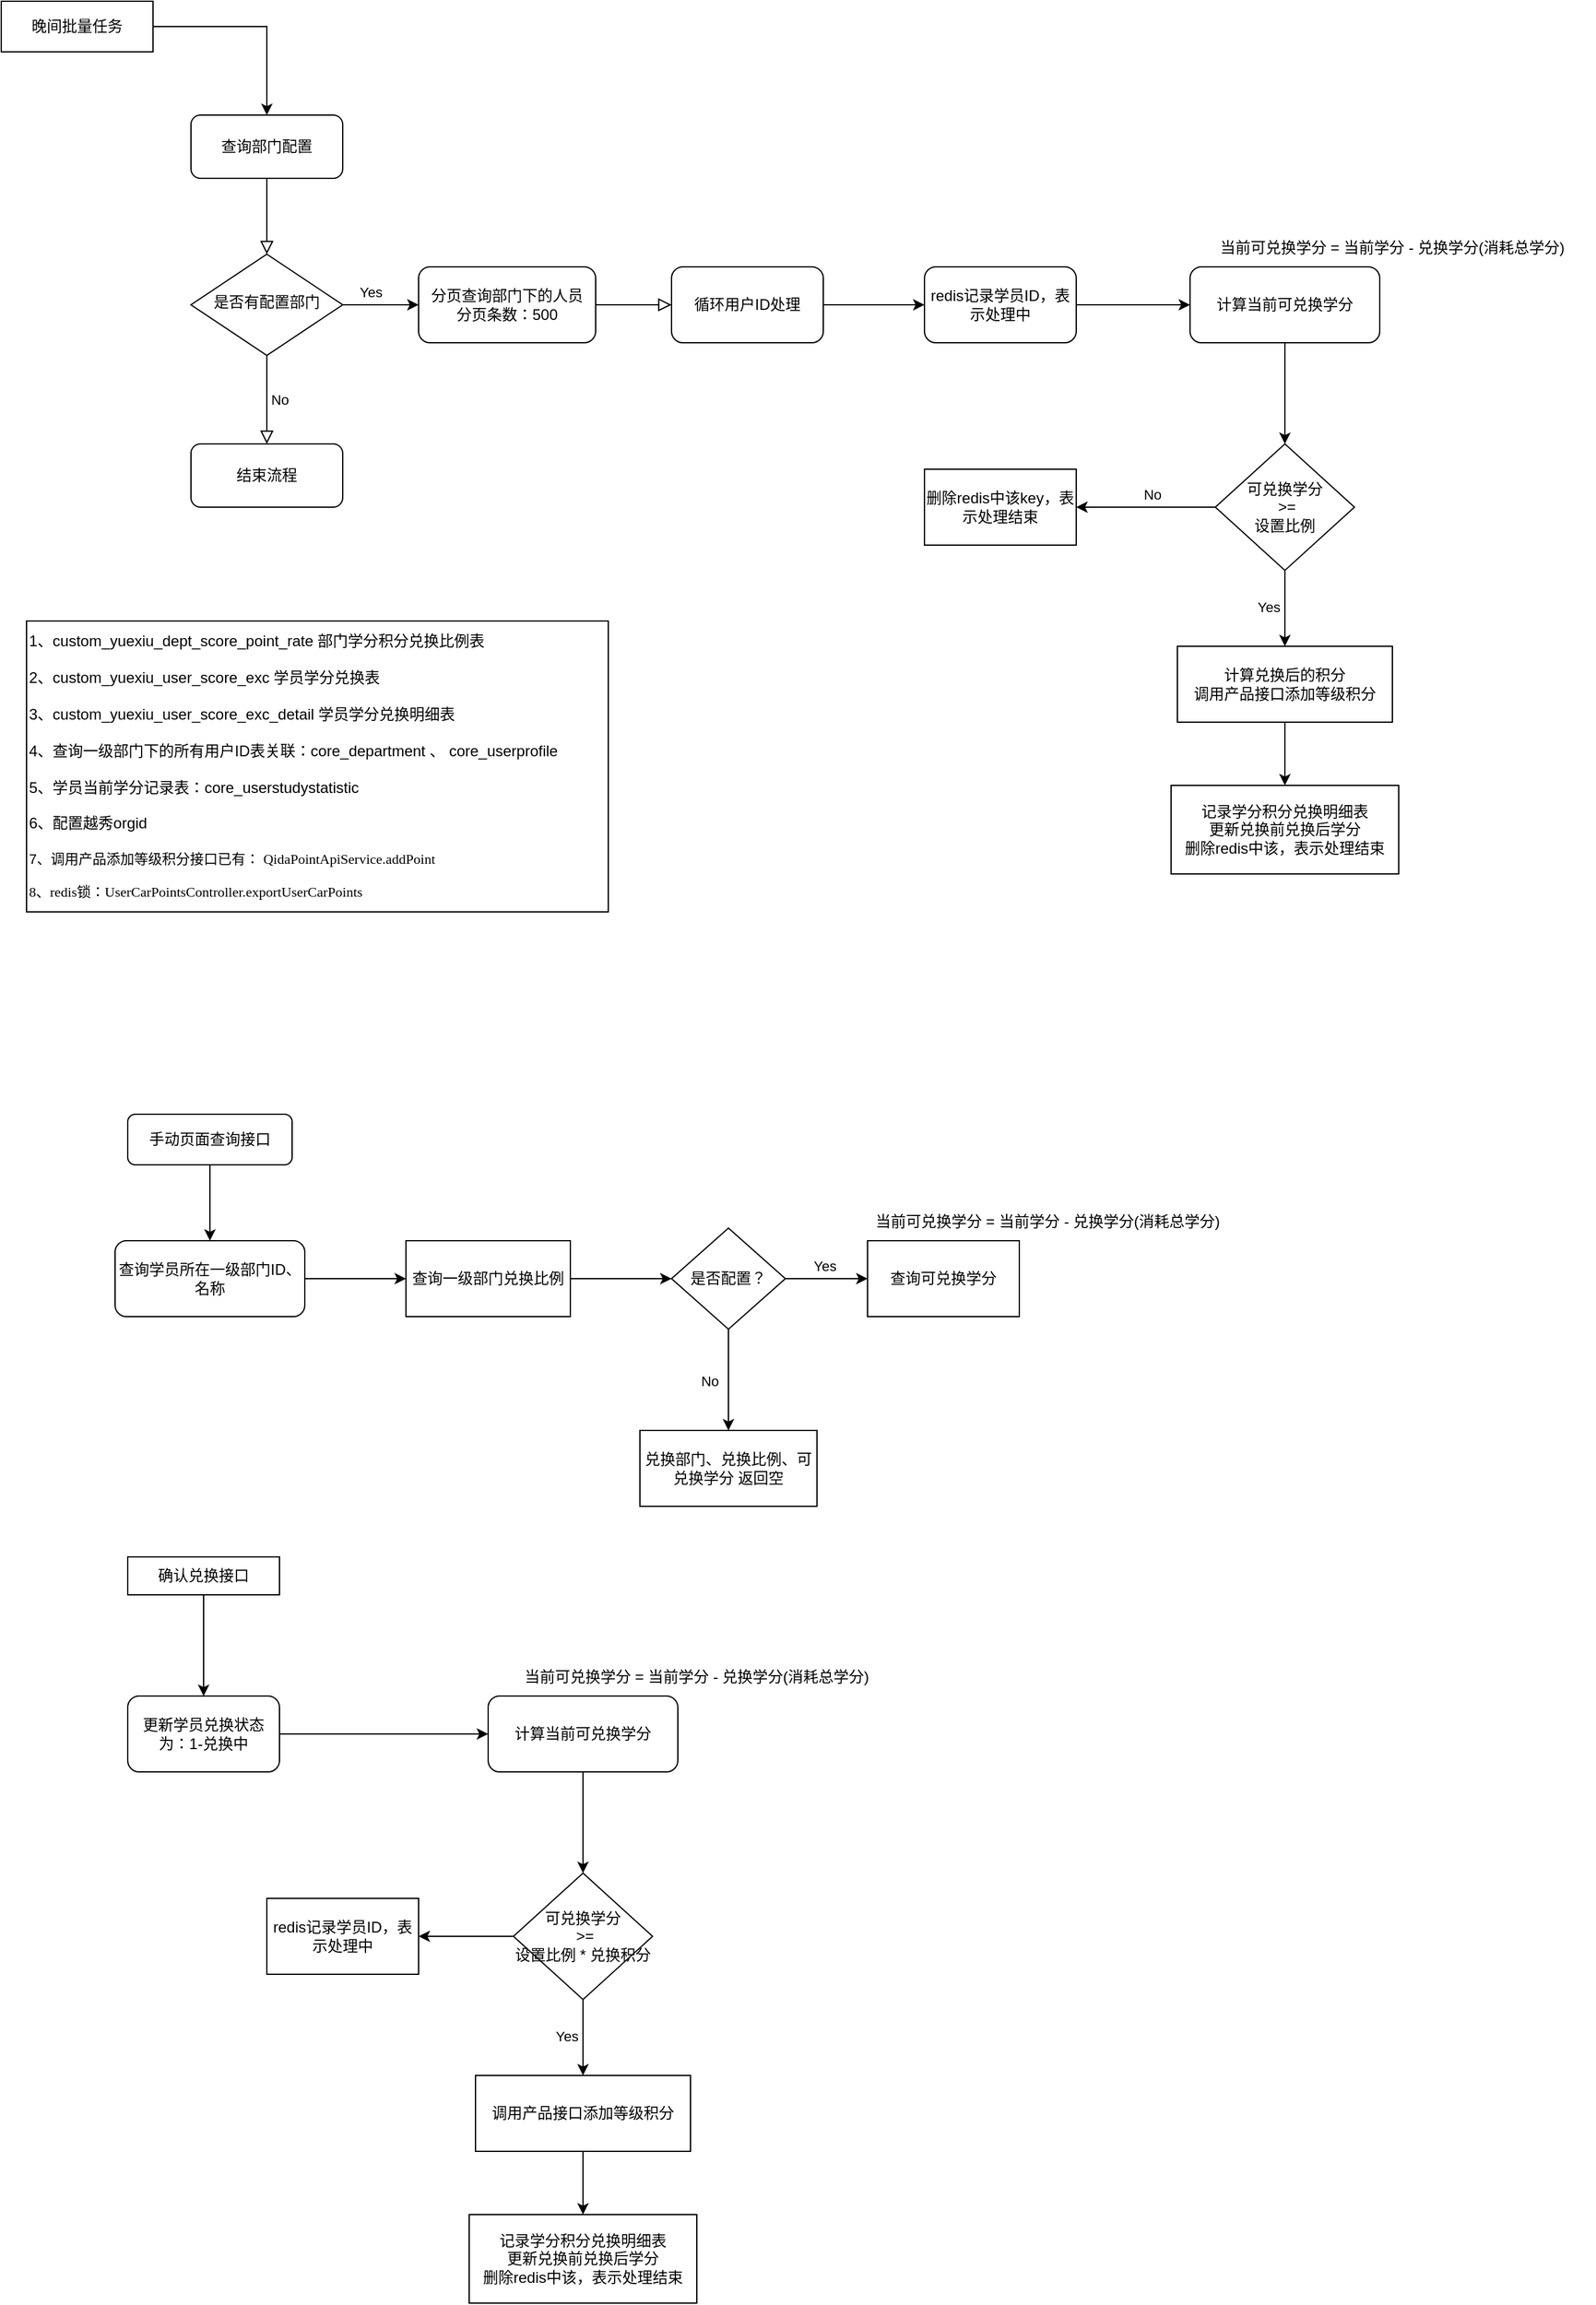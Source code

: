<mxfile version="15.1.4" type="github">
  <diagram id="C5RBs43oDa-KdzZeNtuy" name="Page-1">
    <mxGraphModel dx="946" dy="621" grid="1" gridSize="10" guides="1" tooltips="1" connect="1" arrows="1" fold="1" page="1" pageScale="1" pageWidth="827" pageHeight="1169" math="0" shadow="0">
      <root>
        <mxCell id="WIyWlLk6GJQsqaUBKTNV-0" />
        <mxCell id="WIyWlLk6GJQsqaUBKTNV-1" parent="WIyWlLk6GJQsqaUBKTNV-0" />
        <mxCell id="WIyWlLk6GJQsqaUBKTNV-2" value="" style="rounded=0;html=1;jettySize=auto;orthogonalLoop=1;fontSize=11;endArrow=block;endFill=0;endSize=8;strokeWidth=1;shadow=0;labelBackgroundColor=none;edgeStyle=orthogonalEdgeStyle;" parent="WIyWlLk6GJQsqaUBKTNV-1" source="WIyWlLk6GJQsqaUBKTNV-3" target="WIyWlLk6GJQsqaUBKTNV-6" edge="1">
          <mxGeometry relative="1" as="geometry" />
        </mxCell>
        <mxCell id="WIyWlLk6GJQsqaUBKTNV-3" value="查询部门配置" style="rounded=1;whiteSpace=wrap;html=1;fontSize=12;glass=0;strokeWidth=1;shadow=0;" parent="WIyWlLk6GJQsqaUBKTNV-1" vertex="1">
          <mxGeometry x="210" y="120" width="120" height="50" as="geometry" />
        </mxCell>
        <mxCell id="WIyWlLk6GJQsqaUBKTNV-5" value="No" style="edgeStyle=orthogonalEdgeStyle;rounded=0;html=1;jettySize=auto;orthogonalLoop=1;fontSize=11;endArrow=block;endFill=0;endSize=8;strokeWidth=1;shadow=0;labelBackgroundColor=none;" parent="WIyWlLk6GJQsqaUBKTNV-1" source="WIyWlLk6GJQsqaUBKTNV-6" target="WIyWlLk6GJQsqaUBKTNV-7" edge="1">
          <mxGeometry y="10" relative="1" as="geometry">
            <mxPoint as="offset" />
          </mxGeometry>
        </mxCell>
        <mxCell id="95srwG0zsuO4FYz2OOs8-27" style="edgeStyle=orthogonalEdgeStyle;rounded=0;orthogonalLoop=1;jettySize=auto;html=1;exitX=1;exitY=0.5;exitDx=0;exitDy=0;entryX=0;entryY=0.5;entryDx=0;entryDy=0;" parent="WIyWlLk6GJQsqaUBKTNV-1" source="WIyWlLk6GJQsqaUBKTNV-6" target="95srwG0zsuO4FYz2OOs8-0" edge="1">
          <mxGeometry relative="1" as="geometry" />
        </mxCell>
        <mxCell id="95srwG0zsuO4FYz2OOs8-29" value="Yes" style="edgeLabel;html=1;align=center;verticalAlign=middle;resizable=0;points=[];" parent="95srwG0zsuO4FYz2OOs8-27" vertex="1" connectable="0">
          <mxGeometry x="0.124" relative="1" as="geometry">
            <mxPoint x="-12" y="-10" as="offset" />
          </mxGeometry>
        </mxCell>
        <mxCell id="WIyWlLk6GJQsqaUBKTNV-6" value="是否有配置部门" style="rhombus;whiteSpace=wrap;html=1;shadow=0;fontFamily=Helvetica;fontSize=12;align=center;strokeWidth=1;spacing=6;spacingTop=-4;" parent="WIyWlLk6GJQsqaUBKTNV-1" vertex="1">
          <mxGeometry x="210" y="230" width="120" height="80" as="geometry" />
        </mxCell>
        <mxCell id="WIyWlLk6GJQsqaUBKTNV-7" value="结束流程" style="rounded=1;whiteSpace=wrap;html=1;fontSize=12;glass=0;strokeWidth=1;shadow=0;" parent="WIyWlLk6GJQsqaUBKTNV-1" vertex="1">
          <mxGeometry x="210" y="380" width="120" height="50" as="geometry" />
        </mxCell>
        <mxCell id="WIyWlLk6GJQsqaUBKTNV-8" value="" style="rounded=0;html=1;jettySize=auto;orthogonalLoop=1;fontSize=11;endArrow=block;endFill=0;endSize=8;strokeWidth=1;shadow=0;labelBackgroundColor=none;edgeStyle=orthogonalEdgeStyle;exitX=1;exitY=0.5;exitDx=0;exitDy=0;entryX=0;entryY=0.5;entryDx=0;entryDy=0;" parent="WIyWlLk6GJQsqaUBKTNV-1" source="95srwG0zsuO4FYz2OOs8-0" target="95srwG0zsuO4FYz2OOs8-11" edge="1">
          <mxGeometry x="0.333" y="20" relative="1" as="geometry">
            <mxPoint as="offset" />
            <mxPoint x="775" y="290" as="sourcePoint" />
            <mxPoint x="775" y="350" as="targetPoint" />
          </mxGeometry>
        </mxCell>
        <mxCell id="95srwG0zsuO4FYz2OOs8-0" value="分页查询部门下的人员&lt;br&gt;分页条数：500" style="rounded=1;whiteSpace=wrap;html=1;" parent="WIyWlLk6GJQsqaUBKTNV-1" vertex="1">
          <mxGeometry x="390" y="240" width="140" height="60" as="geometry" />
        </mxCell>
        <mxCell id="95srwG0zsuO4FYz2OOs8-77" style="edgeStyle=orthogonalEdgeStyle;rounded=0;orthogonalLoop=1;jettySize=auto;html=1;exitX=1;exitY=0.5;exitDx=0;exitDy=0;" parent="WIyWlLk6GJQsqaUBKTNV-1" source="95srwG0zsuO4FYz2OOs8-11" target="95srwG0zsuO4FYz2OOs8-75" edge="1">
          <mxGeometry relative="1" as="geometry" />
        </mxCell>
        <mxCell id="95srwG0zsuO4FYz2OOs8-11" value="循环用户ID处理" style="rounded=1;whiteSpace=wrap;html=1;" parent="WIyWlLk6GJQsqaUBKTNV-1" vertex="1">
          <mxGeometry x="590" y="240" width="120" height="60" as="geometry" />
        </mxCell>
        <mxCell id="95srwG0zsuO4FYz2OOs8-23" value="" style="edgeStyle=orthogonalEdgeStyle;rounded=0;orthogonalLoop=1;jettySize=auto;html=1;exitX=0.5;exitY=1;exitDx=0;exitDy=0;" parent="WIyWlLk6GJQsqaUBKTNV-1" source="95srwG0zsuO4FYz2OOs8-15" target="95srwG0zsuO4FYz2OOs8-22" edge="1">
          <mxGeometry relative="1" as="geometry" />
        </mxCell>
        <mxCell id="95srwG0zsuO4FYz2OOs8-32" value="Yes" style="edgeLabel;html=1;align=center;verticalAlign=middle;resizable=0;points=[];" parent="95srwG0zsuO4FYz2OOs8-23" vertex="1" connectable="0">
          <mxGeometry x="-0.038" y="2" relative="1" as="geometry">
            <mxPoint x="-15" as="offset" />
          </mxGeometry>
        </mxCell>
        <mxCell id="95srwG0zsuO4FYz2OOs8-80" value="" style="edgeStyle=orthogonalEdgeStyle;rounded=0;orthogonalLoop=1;jettySize=auto;html=1;" parent="WIyWlLk6GJQsqaUBKTNV-1" source="95srwG0zsuO4FYz2OOs8-15" target="95srwG0zsuO4FYz2OOs8-79" edge="1">
          <mxGeometry relative="1" as="geometry" />
        </mxCell>
        <mxCell id="95srwG0zsuO4FYz2OOs8-112" value="No" style="edgeLabel;html=1;align=center;verticalAlign=middle;resizable=0;points=[];" parent="95srwG0zsuO4FYz2OOs8-80" vertex="1" connectable="0">
          <mxGeometry x="-0.12" relative="1" as="geometry">
            <mxPoint x="-2" y="-10" as="offset" />
          </mxGeometry>
        </mxCell>
        <mxCell id="95srwG0zsuO4FYz2OOs8-15" value="可兑换学分&lt;br&gt;&amp;nbsp;&amp;gt;= &lt;br&gt;设置比例" style="rhombus;whiteSpace=wrap;html=1;" parent="WIyWlLk6GJQsqaUBKTNV-1" vertex="1">
          <mxGeometry x="1020" y="380" width="110" height="100" as="geometry" />
        </mxCell>
        <mxCell id="95srwG0zsuO4FYz2OOs8-25" value="" style="edgeStyle=orthogonalEdgeStyle;rounded=0;orthogonalLoop=1;jettySize=auto;html=1;" parent="WIyWlLk6GJQsqaUBKTNV-1" source="95srwG0zsuO4FYz2OOs8-22" target="95srwG0zsuO4FYz2OOs8-24" edge="1">
          <mxGeometry relative="1" as="geometry" />
        </mxCell>
        <mxCell id="95srwG0zsuO4FYz2OOs8-22" value="计算兑换后的积分&lt;br&gt;调用产品接口添加等级积分" style="whiteSpace=wrap;html=1;" parent="WIyWlLk6GJQsqaUBKTNV-1" vertex="1">
          <mxGeometry x="990" y="540" width="170" height="60" as="geometry" />
        </mxCell>
        <mxCell id="95srwG0zsuO4FYz2OOs8-24" value="记录学分积分兑换明细表&lt;br&gt;更新兑换前兑换后学分&lt;br&gt;删除redis中该，表示处理结束" style="whiteSpace=wrap;html=1;" parent="WIyWlLk6GJQsqaUBKTNV-1" vertex="1">
          <mxGeometry x="985" y="650" width="180" height="70" as="geometry" />
        </mxCell>
        <mxCell id="95srwG0zsuO4FYz2OOs8-42" value="&lt;div&gt;1、custom_yuexiu_dept_score_point_rate 部门学分积分兑换比例表&lt;/div&gt;&lt;div&gt;&lt;br&gt;&lt;/div&gt;&lt;div&gt;2、custom_yuexiu_user_score_exc 学员学分兑换表&lt;/div&gt;&lt;div&gt;&lt;br&gt;&lt;/div&gt;&lt;div&gt;3、custom_yuexiu_user_score_exc_detail 学员学分兑换明细表&lt;/div&gt;&lt;div&gt;&lt;br&gt;&lt;/div&gt;&lt;div&gt;4、查询一级部门下的所有用户ID表关联：core_department 、&amp;nbsp;core_userprofile&amp;nbsp;&lt;/div&gt;&lt;div&gt;&lt;br&gt;&lt;/div&gt;&lt;div&gt;5、学员当前学分记录表：&lt;span&gt;core_userstudystatistic&lt;/span&gt;&lt;/div&gt;&lt;div&gt;&lt;span&gt;&lt;br&gt;&lt;/span&gt;&lt;/div&gt;&lt;div&gt;&lt;span&gt;6、配置越秀orgid&lt;/span&gt;&lt;/div&gt;&lt;div&gt;&lt;span&gt;&lt;br&gt;&lt;/span&gt;&lt;/div&gt;&lt;div style=&quot;font-size: 11px&quot;&gt;&lt;span&gt;7、调用产品添加等级积分接口已有：&amp;nbsp;&lt;/span&gt;&lt;span style=&quot;background-color: rgb(255 , 255 , 255) ; font-size: 11px&quot;&gt;&lt;span style=&quot;font-family: &amp;#34;menlo&amp;#34; ; font-size: 11px&quot;&gt;QidaPointApiService.&lt;/span&gt;&lt;span style=&quot;font-family: &amp;#34;menlo&amp;#34; ; font-size: 11px&quot;&gt;addPoint&lt;/span&gt;&lt;/span&gt;&lt;/div&gt;&lt;div style=&quot;font-size: 11px&quot;&gt;&lt;span style=&quot;background-color: rgb(255 , 255 , 255) ; font-size: 11px&quot;&gt;&lt;span style=&quot;font-family: &amp;#34;menlo&amp;#34; ; font-size: 11px&quot;&gt;&lt;br&gt;&lt;/span&gt;&lt;/span&gt;&lt;/div&gt;&lt;div style=&quot;font-size: 11px&quot;&gt;&lt;span style=&quot;background-color: rgb(255 , 255 , 255) ; font-size: 11px&quot;&gt;&lt;span style=&quot;font-family: &amp;#34;menlo&amp;#34; ; font-size: 11px&quot;&gt;8、redis锁：UserCarPointsController.exportUserCarPoints&lt;/span&gt;&lt;/span&gt;&lt;/div&gt;" style="rounded=0;whiteSpace=wrap;html=1;fillColor=#ffffff;align=left;" parent="WIyWlLk6GJQsqaUBKTNV-1" vertex="1">
          <mxGeometry x="80" y="520" width="460" height="230" as="geometry" />
        </mxCell>
        <mxCell id="95srwG0zsuO4FYz2OOs8-45" style="edgeStyle=orthogonalEdgeStyle;rounded=0;orthogonalLoop=1;jettySize=auto;html=1;exitX=1;exitY=0.5;exitDx=0;exitDy=0;" parent="WIyWlLk6GJQsqaUBKTNV-1" source="95srwG0zsuO4FYz2OOs8-44" target="WIyWlLk6GJQsqaUBKTNV-3" edge="1">
          <mxGeometry relative="1" as="geometry" />
        </mxCell>
        <mxCell id="95srwG0zsuO4FYz2OOs8-44" value="晚间批量任务" style="rounded=0;whiteSpace=wrap;html=1;fillColor=#ffffff;align=center;" parent="WIyWlLk6GJQsqaUBKTNV-1" vertex="1">
          <mxGeometry x="60" y="30" width="120" height="40" as="geometry" />
        </mxCell>
        <mxCell id="95srwG0zsuO4FYz2OOs8-82" style="edgeStyle=orthogonalEdgeStyle;rounded=0;orthogonalLoop=1;jettySize=auto;html=1;exitX=0.5;exitY=1;exitDx=0;exitDy=0;" parent="WIyWlLk6GJQsqaUBKTNV-1" source="95srwG0zsuO4FYz2OOs8-46" target="95srwG0zsuO4FYz2OOs8-47" edge="1">
          <mxGeometry relative="1" as="geometry" />
        </mxCell>
        <mxCell id="95srwG0zsuO4FYz2OOs8-46" value="手动页面查询接口" style="rounded=1;whiteSpace=wrap;html=1;fillColor=#ffffff;align=center;" parent="WIyWlLk6GJQsqaUBKTNV-1" vertex="1">
          <mxGeometry x="160" y="910" width="130" height="40" as="geometry" />
        </mxCell>
        <mxCell id="95srwG0zsuO4FYz2OOs8-84" style="edgeStyle=orthogonalEdgeStyle;rounded=0;orthogonalLoop=1;jettySize=auto;html=1;exitX=1;exitY=0.5;exitDx=0;exitDy=0;" parent="WIyWlLk6GJQsqaUBKTNV-1" source="95srwG0zsuO4FYz2OOs8-47" target="95srwG0zsuO4FYz2OOs8-52" edge="1">
          <mxGeometry relative="1" as="geometry" />
        </mxCell>
        <mxCell id="95srwG0zsuO4FYz2OOs8-47" value="查询学员所在一级部门ID、名称" style="rounded=1;whiteSpace=wrap;html=1;fillColor=#ffffff;align=center;" parent="WIyWlLk6GJQsqaUBKTNV-1" vertex="1">
          <mxGeometry x="150" y="1010" width="150" height="60" as="geometry" />
        </mxCell>
        <mxCell id="95srwG0zsuO4FYz2OOs8-61" value="" style="edgeStyle=orthogonalEdgeStyle;rounded=0;orthogonalLoop=1;jettySize=auto;html=1;" parent="WIyWlLk6GJQsqaUBKTNV-1" source="95srwG0zsuO4FYz2OOs8-50" target="95srwG0zsuO4FYz2OOs8-60" edge="1">
          <mxGeometry relative="1" as="geometry" />
        </mxCell>
        <mxCell id="95srwG0zsuO4FYz2OOs8-88" value="No" style="edgeLabel;html=1;align=center;verticalAlign=middle;resizable=0;points=[];" parent="95srwG0zsuO4FYz2OOs8-61" vertex="1" connectable="0">
          <mxGeometry x="-0.117" relative="1" as="geometry">
            <mxPoint x="-15" y="5" as="offset" />
          </mxGeometry>
        </mxCell>
        <mxCell id="95srwG0zsuO4FYz2OOs8-86" style="edgeStyle=orthogonalEdgeStyle;rounded=0;orthogonalLoop=1;jettySize=auto;html=1;exitX=1;exitY=0.5;exitDx=0;exitDy=0;" parent="WIyWlLk6GJQsqaUBKTNV-1" source="95srwG0zsuO4FYz2OOs8-50" target="95srwG0zsuO4FYz2OOs8-62" edge="1">
          <mxGeometry relative="1" as="geometry" />
        </mxCell>
        <mxCell id="95srwG0zsuO4FYz2OOs8-87" value="Yes" style="edgeLabel;html=1;align=center;verticalAlign=middle;resizable=0;points=[];" parent="95srwG0zsuO4FYz2OOs8-86" vertex="1" connectable="0">
          <mxGeometry x="-0.067" y="3" relative="1" as="geometry">
            <mxPoint y="-7" as="offset" />
          </mxGeometry>
        </mxCell>
        <mxCell id="95srwG0zsuO4FYz2OOs8-50" value="是否配置？" style="rhombus;whiteSpace=wrap;html=1;fillColor=#ffffff;align=center;" parent="WIyWlLk6GJQsqaUBKTNV-1" vertex="1">
          <mxGeometry x="590" y="1000" width="90" height="80" as="geometry" />
        </mxCell>
        <mxCell id="95srwG0zsuO4FYz2OOs8-85" style="edgeStyle=orthogonalEdgeStyle;rounded=0;orthogonalLoop=1;jettySize=auto;html=1;exitX=1;exitY=0.5;exitDx=0;exitDy=0;entryX=0;entryY=0.5;entryDx=0;entryDy=0;" parent="WIyWlLk6GJQsqaUBKTNV-1" source="95srwG0zsuO4FYz2OOs8-52" target="95srwG0zsuO4FYz2OOs8-50" edge="1">
          <mxGeometry relative="1" as="geometry" />
        </mxCell>
        <mxCell id="95srwG0zsuO4FYz2OOs8-52" value="查询一级部门兑换比例" style="whiteSpace=wrap;html=1;" parent="WIyWlLk6GJQsqaUBKTNV-1" vertex="1">
          <mxGeometry x="380" y="1010" width="130" height="60" as="geometry" />
        </mxCell>
        <mxCell id="95srwG0zsuO4FYz2OOs8-60" value="&lt;span&gt;兑换部门、兑换比例、可兑换学分 返回空&lt;/span&gt;" style="whiteSpace=wrap;html=1;" parent="WIyWlLk6GJQsqaUBKTNV-1" vertex="1">
          <mxGeometry x="565" y="1160" width="140" height="60" as="geometry" />
        </mxCell>
        <mxCell id="95srwG0zsuO4FYz2OOs8-62" value="查询可兑换学分" style="whiteSpace=wrap;html=1;" parent="WIyWlLk6GJQsqaUBKTNV-1" vertex="1">
          <mxGeometry x="745" y="1010" width="120" height="60" as="geometry" />
        </mxCell>
        <mxCell id="95srwG0zsuO4FYz2OOs8-74" style="edgeStyle=orthogonalEdgeStyle;rounded=0;orthogonalLoop=1;jettySize=auto;html=1;exitX=0.5;exitY=1;exitDx=0;exitDy=0;" parent="WIyWlLk6GJQsqaUBKTNV-1" source="95srwG0zsuO4FYz2OOs8-68" target="95srwG0zsuO4FYz2OOs8-15" edge="1">
          <mxGeometry relative="1" as="geometry" />
        </mxCell>
        <mxCell id="95srwG0zsuO4FYz2OOs8-68" value="计算当前可兑换学分" style="whiteSpace=wrap;html=1;rounded=1;" parent="WIyWlLk6GJQsqaUBKTNV-1" vertex="1">
          <mxGeometry x="1000" y="240" width="150" height="60" as="geometry" />
        </mxCell>
        <mxCell id="95srwG0zsuO4FYz2OOs8-71" value="当前可兑换学分 = 当前学分 - 兑换学分(消耗总学分)" style="text;html=1;strokeColor=none;fillColor=none;align=center;verticalAlign=middle;whiteSpace=wrap;rounded=0;" parent="WIyWlLk6GJQsqaUBKTNV-1" vertex="1">
          <mxGeometry x="1000" y="210" width="320" height="30" as="geometry" />
        </mxCell>
        <mxCell id="95srwG0zsuO4FYz2OOs8-114" style="edgeStyle=orthogonalEdgeStyle;rounded=0;orthogonalLoop=1;jettySize=auto;html=1;exitX=1;exitY=0.5;exitDx=0;exitDy=0;" parent="WIyWlLk6GJQsqaUBKTNV-1" source="95srwG0zsuO4FYz2OOs8-75" target="95srwG0zsuO4FYz2OOs8-68" edge="1">
          <mxGeometry relative="1" as="geometry" />
        </mxCell>
        <mxCell id="95srwG0zsuO4FYz2OOs8-75" value="redis记录学员ID，表示处理中" style="whiteSpace=wrap;html=1;rounded=1;" parent="WIyWlLk6GJQsqaUBKTNV-1" vertex="1">
          <mxGeometry x="790" y="240" width="120" height="60" as="geometry" />
        </mxCell>
        <mxCell id="95srwG0zsuO4FYz2OOs8-79" value="&lt;span&gt;删除redis中该key，表示处理结束&lt;/span&gt;" style="whiteSpace=wrap;html=1;" parent="WIyWlLk6GJQsqaUBKTNV-1" vertex="1">
          <mxGeometry x="790" y="400" width="120" height="60" as="geometry" />
        </mxCell>
        <mxCell id="95srwG0zsuO4FYz2OOs8-83" value="当前可兑换学分 = 当前学分 - 兑换学分(消耗总学分)" style="text;html=1;strokeColor=none;fillColor=none;align=center;verticalAlign=middle;whiteSpace=wrap;rounded=0;" parent="WIyWlLk6GJQsqaUBKTNV-1" vertex="1">
          <mxGeometry x="725" y="980" width="325" height="30" as="geometry" />
        </mxCell>
        <mxCell id="95srwG0zsuO4FYz2OOs8-113" style="edgeStyle=orthogonalEdgeStyle;rounded=0;orthogonalLoop=1;jettySize=auto;html=1;exitX=0.5;exitY=1;exitDx=0;exitDy=0;" parent="WIyWlLk6GJQsqaUBKTNV-1" source="95srwG0zsuO4FYz2OOs8-90" target="95srwG0zsuO4FYz2OOs8-109" edge="1">
          <mxGeometry relative="1" as="geometry" />
        </mxCell>
        <mxCell id="95srwG0zsuO4FYz2OOs8-90" value="确认兑换接口" style="rounded=0;whiteSpace=wrap;html=1;fillColor=#ffffff;align=center;" parent="WIyWlLk6GJQsqaUBKTNV-1" vertex="1">
          <mxGeometry x="160" y="1260" width="120" height="30" as="geometry" />
        </mxCell>
        <mxCell id="95srwG0zsuO4FYz2OOs8-94" value="" style="edgeStyle=orthogonalEdgeStyle;rounded=0;orthogonalLoop=1;jettySize=auto;html=1;exitX=0.5;exitY=1;exitDx=0;exitDy=0;" parent="WIyWlLk6GJQsqaUBKTNV-1" source="95srwG0zsuO4FYz2OOs8-97" target="95srwG0zsuO4FYz2OOs8-99" edge="1">
          <mxGeometry relative="1" as="geometry" />
        </mxCell>
        <mxCell id="95srwG0zsuO4FYz2OOs8-95" value="Yes" style="edgeLabel;html=1;align=center;verticalAlign=middle;resizable=0;points=[];" parent="95srwG0zsuO4FYz2OOs8-94" vertex="1" connectable="0">
          <mxGeometry x="-0.038" y="2" relative="1" as="geometry">
            <mxPoint x="-15" as="offset" />
          </mxGeometry>
        </mxCell>
        <mxCell id="95srwG0zsuO4FYz2OOs8-96" value="" style="edgeStyle=orthogonalEdgeStyle;rounded=0;orthogonalLoop=1;jettySize=auto;html=1;" parent="WIyWlLk6GJQsqaUBKTNV-1" source="95srwG0zsuO4FYz2OOs8-97" target="95srwG0zsuO4FYz2OOs8-110" edge="1">
          <mxGeometry relative="1" as="geometry" />
        </mxCell>
        <mxCell id="95srwG0zsuO4FYz2OOs8-97" value="可兑换学分&lt;br&gt;&amp;nbsp;&amp;gt;= &lt;br&gt;设置比例 * 兑换积分" style="rhombus;whiteSpace=wrap;html=1;" parent="WIyWlLk6GJQsqaUBKTNV-1" vertex="1">
          <mxGeometry x="465" y="1510" width="110" height="100" as="geometry" />
        </mxCell>
        <mxCell id="95srwG0zsuO4FYz2OOs8-98" value="" style="edgeStyle=orthogonalEdgeStyle;rounded=0;orthogonalLoop=1;jettySize=auto;html=1;" parent="WIyWlLk6GJQsqaUBKTNV-1" source="95srwG0zsuO4FYz2OOs8-99" target="95srwG0zsuO4FYz2OOs8-100" edge="1">
          <mxGeometry relative="1" as="geometry" />
        </mxCell>
        <mxCell id="95srwG0zsuO4FYz2OOs8-99" value="调用产品接口添加等级积分" style="whiteSpace=wrap;html=1;" parent="WIyWlLk6GJQsqaUBKTNV-1" vertex="1">
          <mxGeometry x="435" y="1670" width="170" height="60" as="geometry" />
        </mxCell>
        <mxCell id="95srwG0zsuO4FYz2OOs8-100" value="记录学分积分兑换明细表&lt;br&gt;更新兑换前兑换后学分&lt;br&gt;删除redis中该，表示处理结束" style="whiteSpace=wrap;html=1;" parent="WIyWlLk6GJQsqaUBKTNV-1" vertex="1">
          <mxGeometry x="430" y="1780" width="180" height="70" as="geometry" />
        </mxCell>
        <mxCell id="95srwG0zsuO4FYz2OOs8-105" style="edgeStyle=orthogonalEdgeStyle;rounded=0;orthogonalLoop=1;jettySize=auto;html=1;exitX=0.5;exitY=1;exitDx=0;exitDy=0;" parent="WIyWlLk6GJQsqaUBKTNV-1" source="95srwG0zsuO4FYz2OOs8-106" target="95srwG0zsuO4FYz2OOs8-97" edge="1">
          <mxGeometry relative="1" as="geometry" />
        </mxCell>
        <mxCell id="95srwG0zsuO4FYz2OOs8-106" value="计算当前可兑换学分" style="whiteSpace=wrap;html=1;rounded=1;" parent="WIyWlLk6GJQsqaUBKTNV-1" vertex="1">
          <mxGeometry x="445" y="1370" width="150" height="60" as="geometry" />
        </mxCell>
        <mxCell id="95srwG0zsuO4FYz2OOs8-107" value="当前可兑换学分 = 当前学分 - 兑换学分(消耗总学分)" style="text;html=1;strokeColor=none;fillColor=none;align=center;verticalAlign=middle;whiteSpace=wrap;rounded=0;" parent="WIyWlLk6GJQsqaUBKTNV-1" vertex="1">
          <mxGeometry x="450" y="1340" width="320" height="30" as="geometry" />
        </mxCell>
        <mxCell id="95srwG0zsuO4FYz2OOs8-115" style="edgeStyle=orthogonalEdgeStyle;rounded=0;orthogonalLoop=1;jettySize=auto;html=1;exitX=1;exitY=0.5;exitDx=0;exitDy=0;" parent="WIyWlLk6GJQsqaUBKTNV-1" source="95srwG0zsuO4FYz2OOs8-109" target="95srwG0zsuO4FYz2OOs8-106" edge="1">
          <mxGeometry relative="1" as="geometry" />
        </mxCell>
        <mxCell id="95srwG0zsuO4FYz2OOs8-109" value="更新学员兑换状态为：1-兑换中" style="whiteSpace=wrap;html=1;rounded=1;" parent="WIyWlLk6GJQsqaUBKTNV-1" vertex="1">
          <mxGeometry x="160" y="1370" width="120" height="60" as="geometry" />
        </mxCell>
        <mxCell id="95srwG0zsuO4FYz2OOs8-110" value="redis记录学员ID，表示处理中" style="whiteSpace=wrap;html=1;" parent="WIyWlLk6GJQsqaUBKTNV-1" vertex="1">
          <mxGeometry x="270" y="1530" width="120" height="60" as="geometry" />
        </mxCell>
      </root>
    </mxGraphModel>
  </diagram>
</mxfile>
